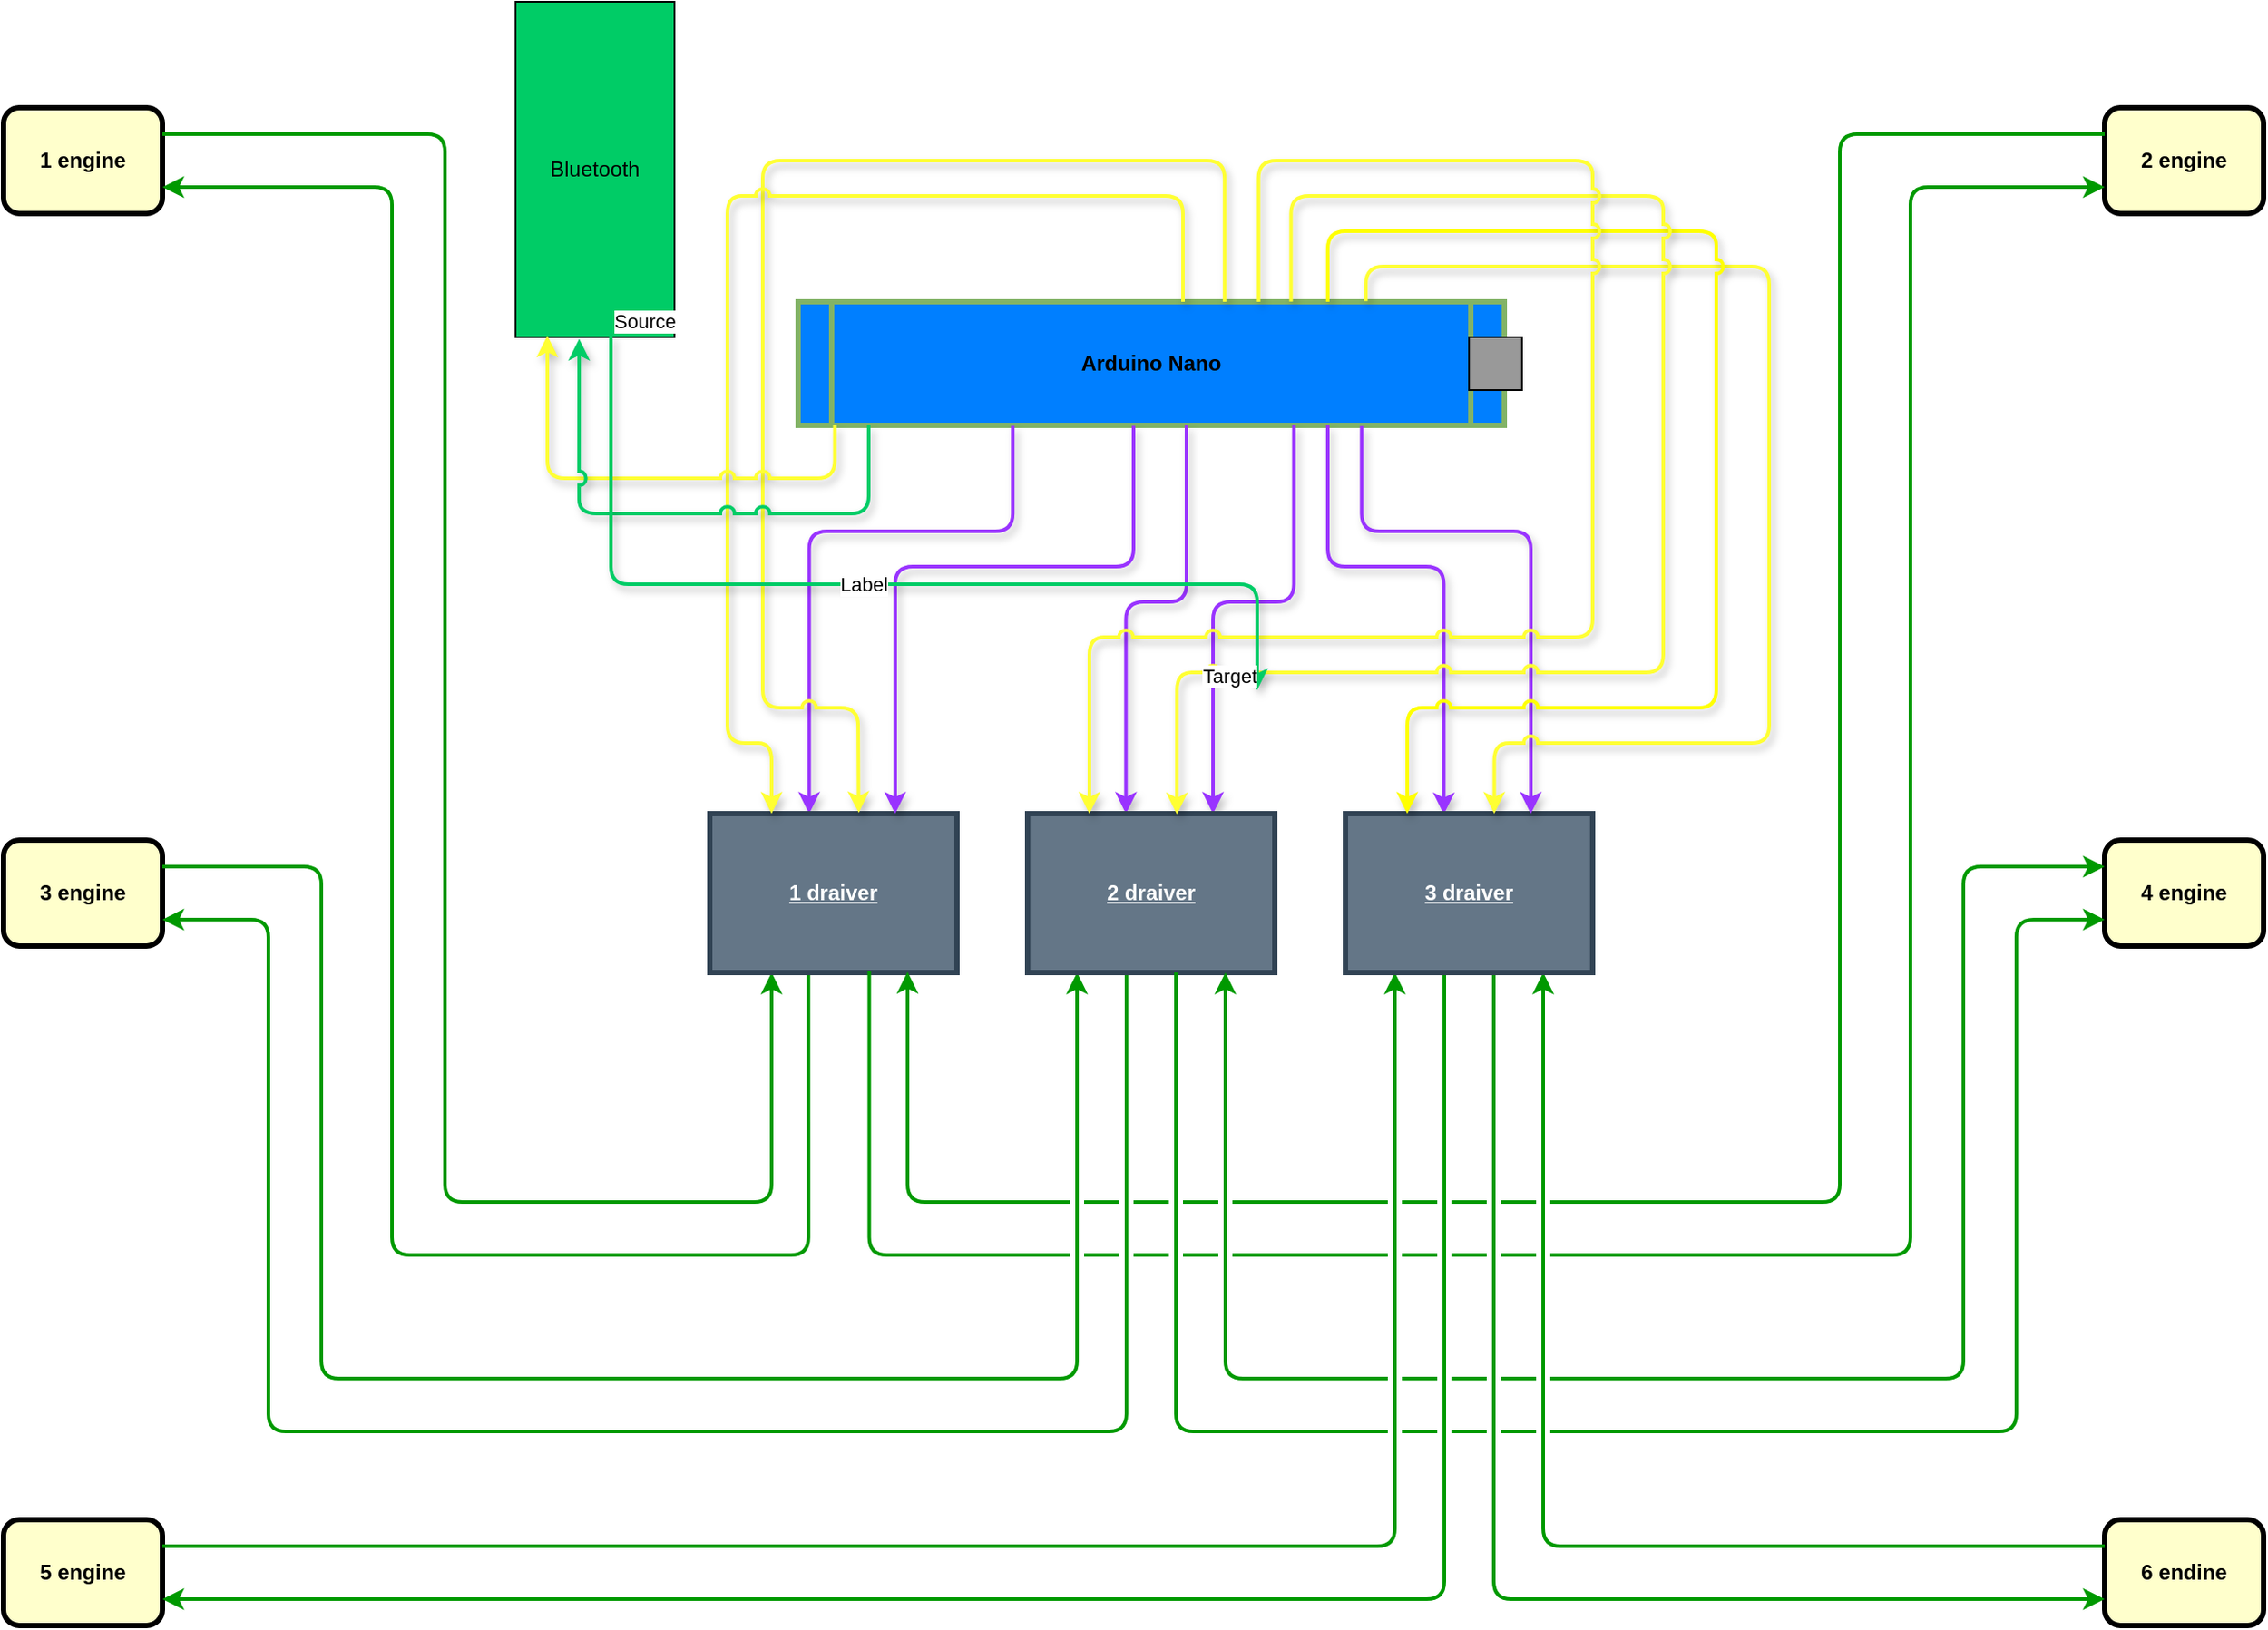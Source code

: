 <mxfile version="14.5.10" type="github">
  <diagram name="Page-1" id="c7558073-3199-34d8-9f00-42111426c3f3">
    <mxGraphModel dx="1300" dy="254" grid="1" gridSize="10" guides="1" tooltips="1" connect="1" arrows="1" fold="1" page="1" pageScale="1" pageWidth="826" pageHeight="1169" background="#ffffff" math="0" shadow="0">
      <root>
        <mxCell id="0" />
        <mxCell id="1" parent="0" />
        <mxCell id="5" value="Arduino Nano" style="shape=process;whiteSpace=wrap;align=center;verticalAlign=middle;size=0.048;fontStyle=1;strokeWidth=3;strokeColor=#82b366;fillColor=#007FFF;" parent="1" vertex="1">
          <mxGeometry x="-210" y="190" width="400" height="70" as="geometry" />
        </mxCell>
        <mxCell id="13" value="4 engine" style="whiteSpace=wrap;align=center;verticalAlign=middle;fontStyle=1;strokeWidth=3;fillColor=#FFFFCC;rounded=1;" parent="1" vertex="1">
          <mxGeometry x="530" y="495" width="90" height="60" as="geometry" />
        </mxCell>
        <mxCell id="14" value="1 engine" style="whiteSpace=wrap;align=center;verticalAlign=middle;fontStyle=1;strokeWidth=3;fillColor=#FFFFCC;rounded=1;" parent="1" vertex="1">
          <mxGeometry x="-660" y="80" width="90" height="60" as="geometry" />
        </mxCell>
        <mxCell id="15" value="6 endine" style="whiteSpace=wrap;align=center;verticalAlign=middle;fontStyle=1;strokeWidth=3;fillColor=#FFFFCC;rounded=1;" parent="1" vertex="1">
          <mxGeometry x="530.0" y="880" width="90" height="60" as="geometry" />
        </mxCell>
        <mxCell id="78" value="" style="edgeStyle=elbowEdgeStyle;elbow=vertical;strokeWidth=2;strokeColor=#009900;entryX=0.8;entryY=1;entryDx=0;entryDy=0;entryPerimeter=0;exitX=0;exitY=0.25;exitDx=0;exitDy=0;" parent="1" target="57dyxb9ZxFRXxYD2dok0-119" edge="1" source="15">
          <mxGeometry width="100" height="100" relative="1" as="geometry">
            <mxPoint x="400" y="895" as="sourcePoint" />
            <mxPoint x="230" y="600" as="targetPoint" />
            <Array as="points">
              <mxPoint x="340" y="895" />
            </Array>
          </mxGeometry>
        </mxCell>
        <mxCell id="87" value="" style="edgeStyle=orthogonalEdgeStyle;elbow=vertical;strokeWidth=2;strokeColor=#009900;entryX=1;entryY=0.75;entryDx=0;entryDy=0;exitX=0.399;exitY=0.995;exitDx=0;exitDy=0;exitPerimeter=0;jumpStyle=arc;" parent="1" source="57dyxb9ZxFRXxYD2dok0-117" edge="1" target="14">
          <mxGeometry width="100" height="100" relative="1" as="geometry">
            <mxPoint x="-198" y="630" as="sourcePoint" />
            <mxPoint x="-490" y="250" as="targetPoint" />
            <Array as="points">
              <mxPoint x="-204" y="730" />
              <mxPoint x="-440" y="730" />
              <mxPoint x="-440" y="125" />
            </Array>
          </mxGeometry>
        </mxCell>
        <mxCell id="88" value="" style="edgeStyle=elbowEdgeStyle;elbow=vertical;strokeWidth=2;entryX=0.398;entryY=0;entryDx=0;entryDy=0;strokeColor=#9933FF;entryPerimeter=0;shadow=1;exitX=0.55;exitY=0.999;exitDx=0;exitDy=0;exitPerimeter=0;" parent="1" source="5" target="57dyxb9ZxFRXxYD2dok0-118" edge="1">
          <mxGeometry width="100" height="100" relative="1" as="geometry">
            <mxPoint x="-24" y="290" as="sourcePoint" />
            <mxPoint x="-37.5" y="365" as="targetPoint" />
            <Array as="points">
              <mxPoint x="-10" y="360" />
              <mxPoint x="-110" y="300" />
            </Array>
          </mxGeometry>
        </mxCell>
        <mxCell id="89" value="" style="edgeStyle=orthogonalEdgeStyle;elbow=vertical;strokeWidth=2;entryX=0.75;entryY=0;entryDx=0;entryDy=0;exitX=0.702;exitY=0.999;exitDx=0;exitDy=0;strokeColor=#9933FF;exitPerimeter=0;shadow=1;" parent="1" source="5" target="57dyxb9ZxFRXxYD2dok0-118" edge="1">
          <mxGeometry width="100" height="100" relative="1" as="geometry">
            <mxPoint x="20" y="390" as="sourcePoint" />
            <mxPoint x="-10" y="370" as="targetPoint" />
            <Array as="points">
              <mxPoint x="71" y="360" />
              <mxPoint x="25" y="360" />
            </Array>
          </mxGeometry>
        </mxCell>
        <mxCell id="92" value="" style="edgeStyle=orthogonalEdgeStyle;elbow=horizontal;strokeWidth=2;entryX=0.398;entryY=0.004;entryDx=0;entryDy=0;entryPerimeter=0;strokeColor=#9933FF;rounded=1;shadow=1;exitX=0.75;exitY=1;exitDx=0;exitDy=0;jumpStyle=arc;" parent="1" source="5" edge="1" target="57dyxb9ZxFRXxYD2dok0-119">
          <mxGeometry width="100" height="100" relative="1" as="geometry">
            <mxPoint x="90" y="280" as="sourcePoint" />
            <mxPoint x="-30" y="120" as="targetPoint" />
            <Array as="points">
              <mxPoint x="90" y="340" />
              <mxPoint x="156" y="340" />
            </Array>
          </mxGeometry>
        </mxCell>
        <mxCell id="93" value="" style="edgeStyle=orthogonalEdgeStyle;elbow=horizontal;strokeWidth=2;entryX=0.402;entryY=0;entryDx=0;entryDy=0;entryPerimeter=0;exitX=0.304;exitY=1.003;exitDx=0;exitDy=0;exitPerimeter=0;strokeColor=#9933FF;shadow=1;" parent="1" source="5" target="57dyxb9ZxFRXxYD2dok0-117" edge="1">
          <mxGeometry width="100" height="100" relative="1" as="geometry">
            <mxPoint x="-160" y="290" as="sourcePoint" />
            <mxPoint x="-160" y="270" as="targetPoint" />
            <Array as="points">
              <mxPoint x="-88" y="320" />
              <mxPoint x="-204" y="320" />
            </Array>
          </mxGeometry>
        </mxCell>
        <mxCell id="57dyxb9ZxFRXxYD2dok0-96" style="edgeStyle=orthogonalEdgeStyle;rounded=0;orthogonalLoop=1;jettySize=auto;html=1;exitX=0.5;exitY=1;exitDx=0;exitDy=0;" parent="1" edge="1">
          <mxGeometry relative="1" as="geometry">
            <mxPoint x="-10" y="675" as="sourcePoint" />
            <mxPoint x="-10" y="675" as="targetPoint" />
          </mxGeometry>
        </mxCell>
        <mxCell id="57dyxb9ZxFRXxYD2dok0-100" value="2 engine" style="whiteSpace=wrap;align=center;verticalAlign=middle;fontStyle=1;strokeWidth=3;fillColor=#FFFFCC;rounded=1;" parent="1" vertex="1">
          <mxGeometry x="530" y="80" width="90" height="60" as="geometry" />
        </mxCell>
        <mxCell id="57dyxb9ZxFRXxYD2dok0-101" value="" style="edgeStyle=orthogonalEdgeStyle;elbow=vertical;strokeWidth=2;strokeColor=#009900;exitX=1;exitY=0.25;exitDx=0;exitDy=0;entryX=0.25;entryY=1;entryDx=0;entryDy=0;jumpStyle=arc;" parent="1" target="57dyxb9ZxFRXxYD2dok0-117" edge="1" source="14">
          <mxGeometry width="100" height="100" relative="1" as="geometry">
            <mxPoint x="-491" y="230" as="sourcePoint" />
            <mxPoint x="-280" y="630" as="targetPoint" />
            <Array as="points">
              <mxPoint x="-410" y="95" />
              <mxPoint x="-410" y="700" />
              <mxPoint x="-225" y="700" />
            </Array>
          </mxGeometry>
        </mxCell>
        <mxCell id="57dyxb9ZxFRXxYD2dok0-102" value="3 engine" style="whiteSpace=wrap;align=center;verticalAlign=middle;fontStyle=1;strokeWidth=3;fillColor=#FFFFCC;rounded=1;" parent="1" vertex="1">
          <mxGeometry x="-660" y="495" width="90" height="60" as="geometry" />
        </mxCell>
        <mxCell id="57dyxb9ZxFRXxYD2dok0-103" value="5 engine" style="whiteSpace=wrap;align=center;verticalAlign=middle;fontStyle=1;strokeWidth=3;fillColor=#FFFFCC;rounded=1;" parent="1" vertex="1">
          <mxGeometry x="-660" y="880" width="90" height="60" as="geometry" />
        </mxCell>
        <mxCell id="57dyxb9ZxFRXxYD2dok0-111" value="" style="edgeStyle=orthogonalEdgeStyle;elbow=vertical;strokeWidth=2;strokeColor=#009900;exitX=0.4;exitY=1;exitDx=0;exitDy=0;exitPerimeter=0;entryX=1;entryY=0.75;entryDx=0;entryDy=0;jumpStyle=arc;" parent="1" source="57dyxb9ZxFRXxYD2dok0-118" target="57dyxb9ZxFRXxYD2dok0-102" edge="1">
          <mxGeometry width="100" height="100" relative="1" as="geometry">
            <mxPoint x="-20" y="610" as="sourcePoint" />
            <mxPoint x="-470" y="540" as="targetPoint" />
            <Array as="points">
              <mxPoint x="-24" y="830" />
              <mxPoint x="-510" y="830" />
              <mxPoint x="-510" y="540" />
            </Array>
          </mxGeometry>
        </mxCell>
        <mxCell id="57dyxb9ZxFRXxYD2dok0-112" value="" style="edgeStyle=elbowEdgeStyle;elbow=vertical;strokeWidth=2;strokeColor=#009900;exitX=0.4;exitY=1;exitDx=0;exitDy=0;exitPerimeter=0;entryX=1;entryY=0.75;entryDx=0;entryDy=0;shadow=0;" parent="1" source="57dyxb9ZxFRXxYD2dok0-119" edge="1" target="57dyxb9ZxFRXxYD2dok0-103">
          <mxGeometry width="100" height="100" relative="1" as="geometry">
            <mxPoint x="-65" y="750" as="sourcePoint" />
            <mxPoint x="-470" y="925" as="targetPoint" />
            <Array as="points">
              <mxPoint x="-170" y="925" />
              <mxPoint x="-290" y="750" />
              <mxPoint x="-400" y="920" />
              <mxPoint x="-500" y="750" />
              <mxPoint x="-340" y="920" />
              <mxPoint x="-360" y="920" />
              <mxPoint x="-360" y="935" />
              <mxPoint x="-440" y="830" />
            </Array>
          </mxGeometry>
        </mxCell>
        <mxCell id="57dyxb9ZxFRXxYD2dok0-114" value="" style="edgeStyle=orthogonalEdgeStyle;elbow=vertical;strokeWidth=2;strokeColor=#009900;exitX=1;exitY=0.25;exitDx=0;exitDy=0;entryX=0.2;entryY=1;entryDx=0;entryDy=0;entryPerimeter=0;jumpStyle=arc;" parent="1" source="57dyxb9ZxFRXxYD2dok0-102" edge="1" target="57dyxb9ZxFRXxYD2dok0-118">
          <mxGeometry width="100" height="100" relative="1" as="geometry">
            <mxPoint x="-490" y="400" as="sourcePoint" />
            <mxPoint x="-40" y="456" as="targetPoint" />
            <Array as="points">
              <mxPoint x="-480" y="510" />
              <mxPoint x="-480" y="800" />
              <mxPoint x="-52" y="800" />
            </Array>
          </mxGeometry>
        </mxCell>
        <mxCell id="57dyxb9ZxFRXxYD2dok0-115" value="" style="edgeStyle=elbowEdgeStyle;elbow=vertical;strokeWidth=2;strokeColor=#009900;exitX=0.6;exitY=1;exitDx=0;exitDy=0;exitPerimeter=0;entryX=0;entryY=0.75;entryDx=0;entryDy=0;" parent="1" source="57dyxb9ZxFRXxYD2dok0-119" edge="1" target="15">
          <mxGeometry width="100" height="100" relative="1" as="geometry">
            <mxPoint x="180" y="600" as="sourcePoint" />
            <mxPoint x="420" y="925" as="targetPoint" />
            <Array as="points">
              <mxPoint x="320" y="925" />
              <mxPoint x="240" y="750" />
              <mxPoint x="90" y="650" />
              <mxPoint x="255" y="620" />
              <mxPoint x="185" y="807" />
              <mxPoint x="135" y="640" />
              <mxPoint x="215" y="670" />
              <mxPoint x="265" y="740" />
              <mxPoint x="235" y="580" />
              <mxPoint x="225" y="580" />
              <mxPoint x="175" y="580" />
              <mxPoint x="65" y="650" />
              <mxPoint x="195" y="813" />
              <mxPoint x="195" y="770" />
            </Array>
          </mxGeometry>
        </mxCell>
        <mxCell id="57dyxb9ZxFRXxYD2dok0-116" value="" style="edgeStyle=elbowEdgeStyle;elbow=vertical;strokeWidth=2;strokeColor=#009900;entryX=0.2;entryY=1;entryDx=0;entryDy=0;entryPerimeter=0;exitX=1;exitY=0.25;exitDx=0;exitDy=0;" parent="1" target="57dyxb9ZxFRXxYD2dok0-119" edge="1" source="57dyxb9ZxFRXxYD2dok0-103">
          <mxGeometry width="100" height="100" relative="1" as="geometry">
            <mxPoint x="-470" y="895" as="sourcePoint" />
            <mxPoint x="90" y="630" as="targetPoint" />
            <Array as="points">
              <mxPoint x="-120" y="895" />
              <mxPoint x="-180" y="895" />
              <mxPoint x="-230" y="730" />
              <mxPoint x="-280" y="590" />
              <mxPoint x="-350" y="777" />
              <mxPoint x="-400" y="610" />
              <mxPoint x="-320" y="640" />
              <mxPoint x="-270" y="710" />
              <mxPoint x="-300" y="550" />
              <mxPoint x="-310" y="550" />
              <mxPoint x="-360" y="550" />
              <mxPoint x="-470" y="620" />
              <mxPoint x="-340" y="783" />
              <mxPoint x="-340" y="740" />
            </Array>
          </mxGeometry>
        </mxCell>
        <mxCell id="57dyxb9ZxFRXxYD2dok0-117" value="1 draiver" style="rounded=0;whiteSpace=wrap;html=1;strokeWidth=3;fillColor=#647687;fontStyle=5;strokeColor=#314354;fontColor=#ffffff;" parent="1" vertex="1">
          <mxGeometry x="-260" y="480" width="140" height="90" as="geometry" />
        </mxCell>
        <mxCell id="57dyxb9ZxFRXxYD2dok0-118" value="2 draiver" style="rounded=0;whiteSpace=wrap;html=1;strokeWidth=3;fillColor=#647687;fontStyle=5;strokeColor=#314354;fontColor=#ffffff;" parent="1" vertex="1">
          <mxGeometry x="-80" y="480" width="140" height="90" as="geometry" />
        </mxCell>
        <mxCell id="57dyxb9ZxFRXxYD2dok0-119" value="3 draiver" style="rounded=0;whiteSpace=wrap;html=1;strokeWidth=3;fillColor=#647687;fontStyle=5;strokeColor=#314354;fontColor=#ffffff;" parent="1" vertex="1">
          <mxGeometry x="100" y="480" width="140" height="90" as="geometry" />
        </mxCell>
        <mxCell id="77" value="" style="edgeStyle=elbowEdgeStyle;elbow=vertical;strokeWidth=2;exitX=0.798;exitY=1.005;exitDx=0;exitDy=0;exitPerimeter=0;entryX=0.75;entryY=0;entryDx=0;entryDy=0;strokeColor=#9933FF;shadow=1;rounded=1;jumpStyle=gap;" parent="1" source="5" target="57dyxb9ZxFRXxYD2dok0-119" edge="1">
          <mxGeometry width="100" height="100" relative="1" as="geometry">
            <mxPoint x="400" y="590" as="sourcePoint" />
            <mxPoint x="270" y="430" as="targetPoint" />
            <Array as="points">
              <mxPoint x="160" y="320" />
              <mxPoint x="160" y="370" />
              <mxPoint x="200" y="420" />
              <mxPoint x="60" y="520" />
              <mxPoint x="160" y="540" />
              <mxPoint x="120" y="510" />
              <mxPoint x="110" y="510" />
            </Array>
          </mxGeometry>
        </mxCell>
        <mxCell id="tljZ39Byvxyi4GxNEy71-97" value="" style="edgeStyle=orthogonalEdgeStyle;elbow=horizontal;strokeWidth=2;entryX=0.75;entryY=0;entryDx=0;entryDy=0;strokeColor=#9933FF;rounded=1;exitX=0.475;exitY=1.003;exitDx=0;exitDy=0;exitPerimeter=0;shadow=1;" edge="1" parent="1" source="5" target="57dyxb9ZxFRXxYD2dok0-117">
          <mxGeometry width="100" height="100" relative="1" as="geometry">
            <mxPoint x="-185.72" y="230" as="sourcePoint" />
            <mxPoint x="-120" y="450.36" as="targetPoint" />
            <Array as="points">
              <mxPoint x="-20" y="340" />
              <mxPoint x="-155" y="340" />
            </Array>
          </mxGeometry>
        </mxCell>
        <mxCell id="tljZ39Byvxyi4GxNEy71-95" value="" style="endArrow=classic;html=1;fillColor=#f5f5f5;strokeWidth=2;edgeStyle=orthogonalEdgeStyle;entryX=0.602;entryY=0;entryDx=0;entryDy=0;entryPerimeter=0;strokeColor=#FFFF33;sketch=0;shadow=1;exitX=0.804;exitY=-0.005;exitDx=0;exitDy=0;exitPerimeter=0;jumpStyle=arc;" edge="1" parent="1" source="5" target="57dyxb9ZxFRXxYD2dok0-119">
          <mxGeometry width="50" height="50" relative="1" as="geometry">
            <mxPoint x="120" y="180" as="sourcePoint" />
            <mxPoint x="180" y="450" as="targetPoint" />
            <Array as="points">
              <mxPoint x="112" y="170" />
              <mxPoint x="340" y="170" />
              <mxPoint x="340" y="440" />
              <mxPoint x="184" y="440" />
            </Array>
          </mxGeometry>
        </mxCell>
        <mxCell id="76" value="" style="edgeStyle=orthogonalEdgeStyle;elbow=vertical;strokeWidth=2;entryX=0.25;entryY=0;entryDx=0;entryDy=0;strokeColor=#FFFF00;targetPerimeterSpacing=0;shadow=1;jumpStyle=arc;exitX=0.75;exitY=0;exitDx=0;exitDy=0;" parent="1" source="5" target="57dyxb9ZxFRXxYD2dok0-119" edge="1">
          <mxGeometry width="100" height="100" relative="1" as="geometry">
            <mxPoint x="45" y="180" as="sourcePoint" />
            <mxPoint x="70" y="390" as="targetPoint" />
            <Array as="points">
              <mxPoint x="90" y="150" />
              <mxPoint x="310" y="150" />
              <mxPoint x="310" y="420" />
              <mxPoint x="135" y="420" />
            </Array>
          </mxGeometry>
        </mxCell>
        <mxCell id="tljZ39Byvxyi4GxNEy71-98" value="" style="endArrow=classic;html=1;fillColor=#f5f5f5;strokeWidth=2;edgeStyle=orthogonalEdgeStyle;entryX=0.604;entryY=0.004;entryDx=0;entryDy=0;entryPerimeter=0;strokeColor=#FFFF33;sketch=0;shadow=1;exitX=0.698;exitY=-0.002;exitDx=0;exitDy=0;exitPerimeter=0;jumpStyle=arc;" edge="1" parent="1" source="5" target="57dyxb9ZxFRXxYD2dok0-118">
          <mxGeometry width="50" height="50" relative="1" as="geometry">
            <mxPoint x="121.6" y="199.65" as="sourcePoint" />
            <mxPoint x="194.28" y="490" as="targetPoint" />
            <Array as="points">
              <mxPoint x="69" y="130" />
              <mxPoint x="280" y="130" />
              <mxPoint x="280" y="400" />
              <mxPoint x="5" y="400" />
            </Array>
          </mxGeometry>
        </mxCell>
        <mxCell id="57dyxb9ZxFRXxYD2dok0-113" value="" style="edgeStyle=orthogonalEdgeStyle;elbow=vertical;strokeWidth=2;strokeColor=#009900;exitX=0.6;exitY=1;exitDx=0;exitDy=0;exitPerimeter=0;entryX=0;entryY=0.75;entryDx=0;entryDy=0;jumpStyle=gap;" parent="1" source="57dyxb9ZxFRXxYD2dok0-118" edge="1" target="13">
          <mxGeometry width="100" height="100" relative="1" as="geometry">
            <mxPoint x="15" y="640" as="sourcePoint" />
            <mxPoint x="420" y="540" as="targetPoint" />
            <Array as="points">
              <mxPoint x="4" y="830" />
              <mxPoint x="480" y="830" />
              <mxPoint x="480" y="540" />
            </Array>
          </mxGeometry>
        </mxCell>
        <mxCell id="57dyxb9ZxFRXxYD2dok0-110" value="" style="edgeStyle=orthogonalEdgeStyle;elbow=vertical;strokeWidth=2;strokeColor=#009900;entryX=0.8;entryY=1;entryDx=0;entryDy=0;entryPerimeter=0;exitX=0;exitY=0.25;exitDx=0;exitDy=0;startArrow=classic;startFill=1;jumpStyle=gap;" parent="1" source="13" target="57dyxb9ZxFRXxYD2dok0-118" edge="1">
          <mxGeometry width="100" height="100" relative="1" as="geometry">
            <mxPoint x="390" y="490" as="sourcePoint" />
            <mxPoint x="60" y="590" as="targetPoint" />
            <Array as="points">
              <mxPoint x="450" y="510" />
              <mxPoint x="450" y="800" />
              <mxPoint x="32" y="800" />
            </Array>
          </mxGeometry>
        </mxCell>
        <mxCell id="57dyxb9ZxFRXxYD2dok0-108" value="" style="edgeStyle=orthogonalEdgeStyle;elbow=vertical;strokeWidth=2;strokeColor=#009900;exitX=0.645;exitY=0.989;exitDx=0;exitDy=0;exitPerimeter=0;entryX=0;entryY=0.75;entryDx=0;entryDy=0;jumpStyle=gap;" parent="1" source="57dyxb9ZxFRXxYD2dok0-117" edge="1" target="57dyxb9ZxFRXxYD2dok0-100">
          <mxGeometry width="100" height="100" relative="1" as="geometry">
            <mxPoint x="45" y="180" as="sourcePoint" />
            <mxPoint x="470" y="250" as="targetPoint" />
            <Array as="points">
              <mxPoint x="-170" y="730" />
              <mxPoint x="420" y="730" />
              <mxPoint x="420" y="125" />
            </Array>
          </mxGeometry>
        </mxCell>
        <mxCell id="57dyxb9ZxFRXxYD2dok0-109" value="" style="edgeStyle=orthogonalEdgeStyle;elbow=vertical;strokeWidth=2;strokeColor=#009900;exitX=0;exitY=0.25;exitDx=0;exitDy=0;entryX=0.8;entryY=0.996;entryDx=0;entryDy=0;entryPerimeter=0;jumpStyle=gap;" parent="1" source="57dyxb9ZxFRXxYD2dok0-100" target="57dyxb9ZxFRXxYD2dok0-117" edge="1">
          <mxGeometry width="100" height="100" relative="1" as="geometry">
            <mxPoint x="390" y="102" as="sourcePoint" />
            <mxPoint x="-170" y="620" as="targetPoint" />
            <Array as="points">
              <mxPoint x="380" y="95" />
              <mxPoint x="380" y="700" />
              <mxPoint x="-148" y="700" />
            </Array>
          </mxGeometry>
        </mxCell>
        <mxCell id="tljZ39Byvxyi4GxNEy71-99" value="" style="endArrow=classic;html=1;fillColor=#f5f5f5;strokeWidth=2;edgeStyle=orthogonalEdgeStyle;entryX=0.25;entryY=0;entryDx=0;entryDy=0;strokeColor=#FFFF33;sketch=0;shadow=1;exitX=0.652;exitY=0;exitDx=0;exitDy=0;exitPerimeter=0;jumpStyle=arc;" edge="1" parent="1" source="5" target="57dyxb9ZxFRXxYD2dok0-118">
          <mxGeometry width="50" height="50" relative="1" as="geometry">
            <mxPoint x="79.2" y="199.86" as="sourcePoint" />
            <mxPoint x="14.56" y="490.36" as="targetPoint" />
            <Array as="points">
              <mxPoint x="51" y="110" />
              <mxPoint x="240" y="110" />
              <mxPoint x="240" y="380" />
              <mxPoint x="-45" y="380" />
            </Array>
          </mxGeometry>
        </mxCell>
        <mxCell id="tljZ39Byvxyi4GxNEy71-100" value="" style="endArrow=classic;html=1;fillColor=#f5f5f5;strokeWidth=2;edgeStyle=orthogonalEdgeStyle;strokeColor=#FFFF33;sketch=0;shadow=1;exitX=0.604;exitY=0;exitDx=0;exitDy=0;exitPerimeter=0;jumpStyle=arc;entryX=0.603;entryY=-0.005;entryDx=0;entryDy=0;entryPerimeter=0;" edge="1" parent="1" source="5" target="57dyxb9ZxFRXxYD2dok0-117">
          <mxGeometry width="50" height="50" relative="1" as="geometry">
            <mxPoint x="89.2" y="209.86" as="sourcePoint" />
            <mxPoint x="-140" y="450" as="targetPoint" />
            <Array as="points">
              <mxPoint x="32" y="110" />
              <mxPoint x="-230" y="110" />
              <mxPoint x="-230" y="420" />
              <mxPoint x="-176" y="420" />
              <mxPoint x="-176" y="460" />
            </Array>
          </mxGeometry>
        </mxCell>
        <mxCell id="tljZ39Byvxyi4GxNEy71-101" value="" style="endArrow=classic;html=1;fillColor=#f5f5f5;strokeWidth=2;edgeStyle=orthogonalEdgeStyle;entryX=0.25;entryY=0;entryDx=0;entryDy=0;strokeColor=#FFFF33;sketch=0;shadow=1;exitX=0.545;exitY=0;exitDx=0;exitDy=0;exitPerimeter=0;jumpStyle=arc;" edge="1" parent="1" source="5" target="57dyxb9ZxFRXxYD2dok0-117">
          <mxGeometry width="50" height="50" relative="1" as="geometry">
            <mxPoint x="99.2" y="219.86" as="sourcePoint" />
            <mxPoint x="34.56" y="510.36" as="targetPoint" />
            <Array as="points">
              <mxPoint x="8" y="130" />
              <mxPoint x="-250" y="130" />
              <mxPoint x="-250" y="440" />
              <mxPoint x="-225" y="440" />
            </Array>
          </mxGeometry>
        </mxCell>
        <mxCell id="tljZ39Byvxyi4GxNEy71-102" value="Bluetooth" style="rounded=0;whiteSpace=wrap;html=1;fillColor=#00CC66;" vertex="1" parent="1">
          <mxGeometry x="-370" y="20" width="90" height="190" as="geometry" />
        </mxCell>
        <mxCell id="tljZ39Byvxyi4GxNEy71-103" value="" style="endArrow=classic;html=1;fillColor=#f5f5f5;strokeWidth=2;edgeStyle=orthogonalEdgeStyle;strokeColor=#FFFF33;sketch=0;shadow=1;exitX=0.052;exitY=1;exitDx=0;exitDy=0;exitPerimeter=0;jumpStyle=arc;entryX=0.196;entryY=0.995;entryDx=0;entryDy=0;entryPerimeter=0;" edge="1" parent="1" source="5" target="tljZ39Byvxyi4GxNEy71-102">
          <mxGeometry width="50" height="50" relative="1" as="geometry">
            <mxPoint x="41.6" y="200" as="sourcePoint" />
            <mxPoint x="-165.58" y="489.55" as="targetPoint" />
            <Array as="points">
              <mxPoint x="-189" y="290" />
              <mxPoint x="-352" y="290" />
              <mxPoint x="-352" y="209" />
            </Array>
          </mxGeometry>
        </mxCell>
        <mxCell id="tljZ39Byvxyi4GxNEy71-104" value="" style="endArrow=classic;html=1;fillColor=#f5f5f5;strokeWidth=2;edgeStyle=orthogonalEdgeStyle;sketch=0;shadow=1;exitX=0.1;exitY=1;exitDx=0;exitDy=0;exitPerimeter=0;jumpStyle=arc;strokeColor=#00CC66;entryX=0.396;entryY=1.005;entryDx=0;entryDy=0;entryPerimeter=0;" edge="1" parent="1" source="5" target="tljZ39Byvxyi4GxNEy71-102">
          <mxGeometry width="50" height="50" relative="1" as="geometry">
            <mxPoint x="-179.2" y="270" as="sourcePoint" />
            <mxPoint x="-325" y="240" as="targetPoint" />
            <Array as="points">
              <mxPoint x="-170" y="310" />
              <mxPoint x="-334" y="310" />
              <mxPoint x="-334" y="211" />
            </Array>
          </mxGeometry>
        </mxCell>
        <mxCell id="tljZ39Byvxyi4GxNEy71-105" value="" style="rounded=0;whiteSpace=wrap;html=1;fillColor=#999999;" vertex="1" parent="1">
          <mxGeometry x="170" y="210" width="30" height="30" as="geometry" />
        </mxCell>
        <mxCell id="tljZ39Byvxyi4GxNEy71-106" value="Label" style="endArrow=classic;html=1;shadow=1;targetPerimeterSpacing=0;strokeColor=#00CC66;strokeWidth=2;exitX=0.6;exitY=0.995;exitDx=0;exitDy=0;exitPerimeter=0;edgeStyle=orthogonalEdgeStyle;" edge="1" parent="1" source="tljZ39Byvxyi4GxNEy71-102">
          <mxGeometry relative="1" as="geometry">
            <mxPoint x="-110" y="410" as="sourcePoint" />
            <mxPoint x="50" y="410" as="targetPoint" />
            <Array as="points">
              <mxPoint x="-316" y="350" />
              <mxPoint x="50" y="350" />
            </Array>
          </mxGeometry>
        </mxCell>
        <mxCell id="tljZ39Byvxyi4GxNEy71-107" value="Label" style="edgeLabel;resizable=0;html=1;align=center;verticalAlign=middle;" connectable="0" vertex="1" parent="tljZ39Byvxyi4GxNEy71-106">
          <mxGeometry relative="1" as="geometry" />
        </mxCell>
        <mxCell id="tljZ39Byvxyi4GxNEy71-108" value="Source" style="edgeLabel;resizable=0;html=1;align=left;verticalAlign=bottom;" connectable="0" vertex="1" parent="tljZ39Byvxyi4GxNEy71-106">
          <mxGeometry x="-1" relative="1" as="geometry" />
        </mxCell>
        <mxCell id="tljZ39Byvxyi4GxNEy71-109" value="Target" style="edgeLabel;resizable=0;html=1;align=right;verticalAlign=bottom;" connectable="0" vertex="1" parent="tljZ39Byvxyi4GxNEy71-106">
          <mxGeometry x="1" relative="1" as="geometry" />
        </mxCell>
      </root>
    </mxGraphModel>
  </diagram>
</mxfile>
